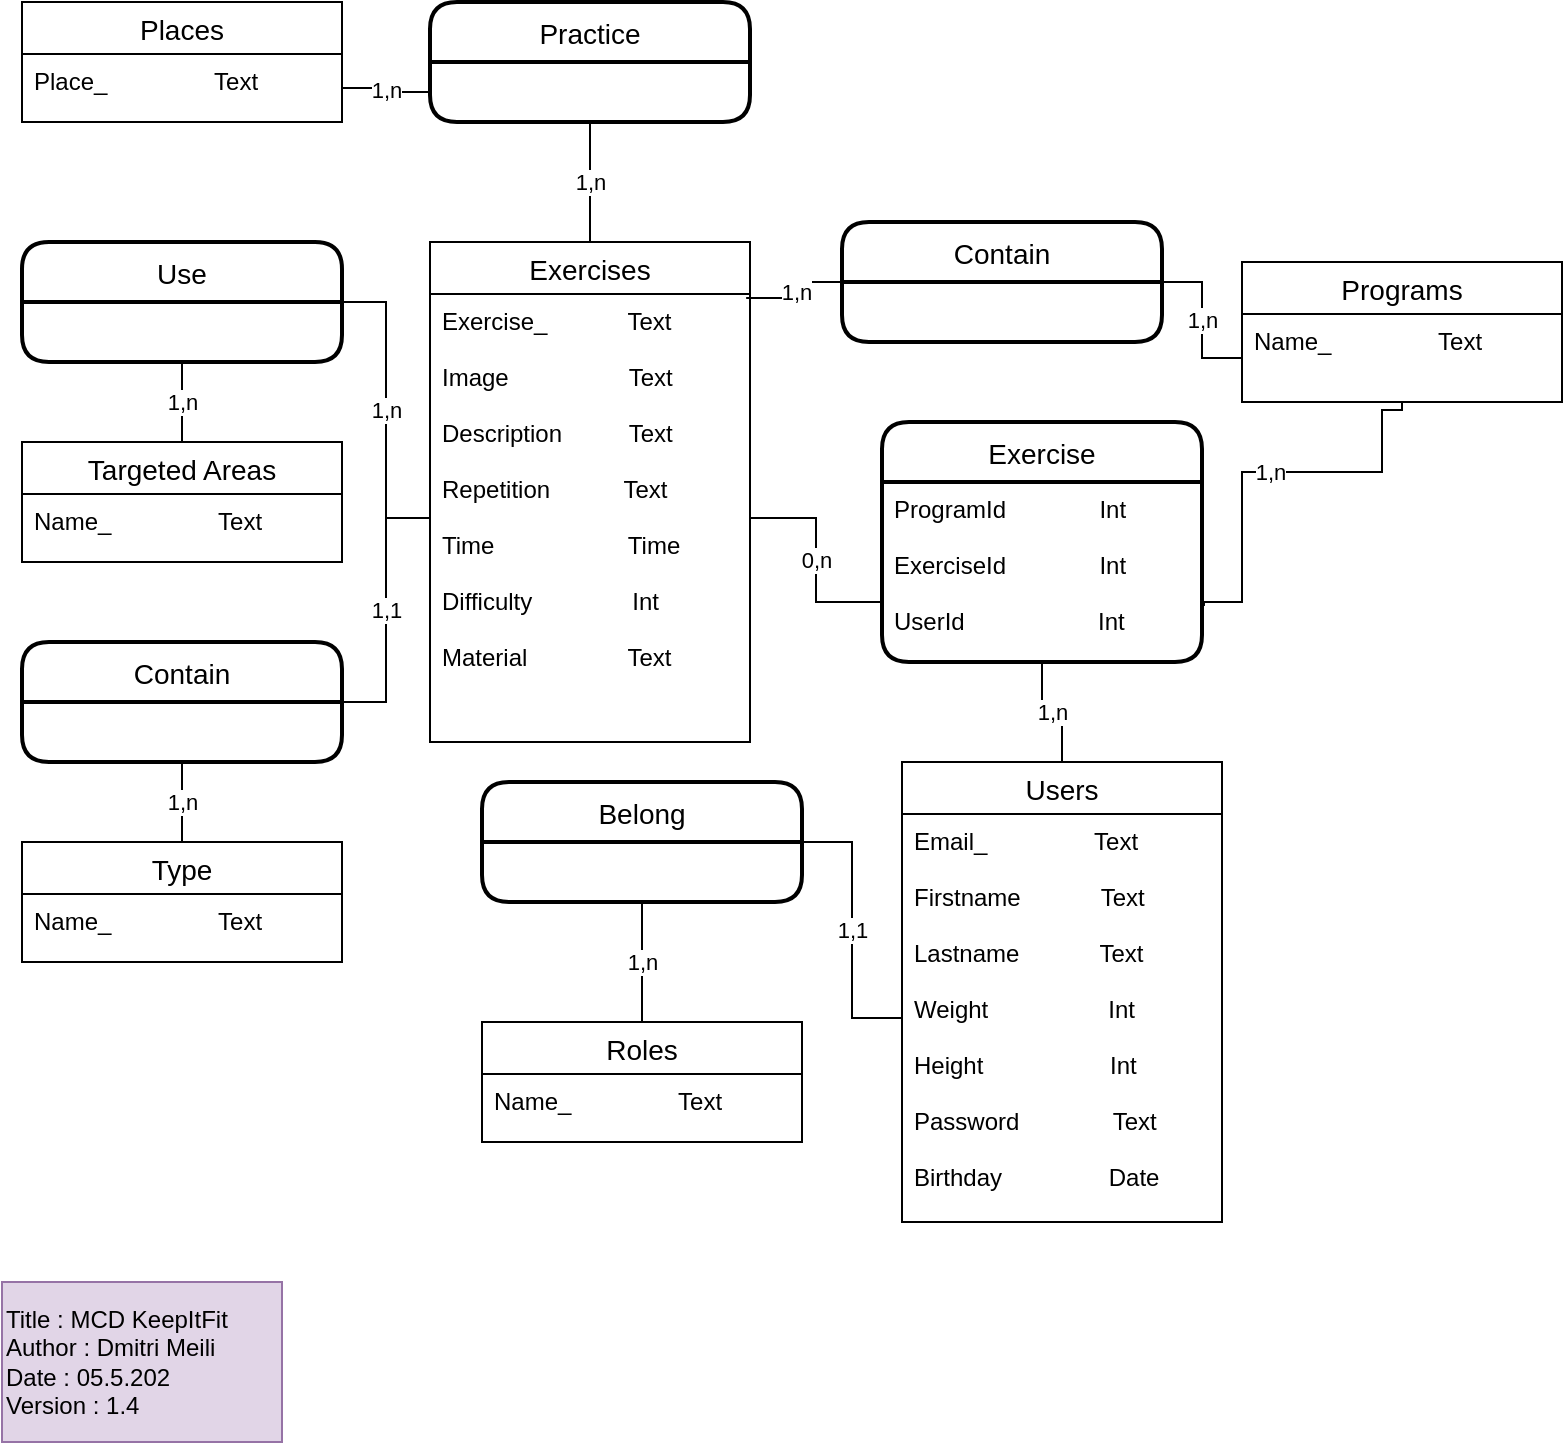<mxfile version="18.0.0" type="device"><diagram id="tRub4JKw9gHAlWl4dK4v" name="Page-1"><mxGraphModel dx="1422" dy="798" grid="1" gridSize="10" guides="1" tooltips="1" connect="1" arrows="1" fold="1" page="1" pageScale="1" pageWidth="827" pageHeight="1169" math="0" shadow="0"><root><mxCell id="0"/><mxCell id="1" parent="0"/><mxCell id="4A7Yl201nHzoSWZXf18e-16" value="1,n" style="edgeStyle=orthogonalEdgeStyle;rounded=0;orthogonalLoop=1;jettySize=auto;html=1;exitX=0.5;exitY=0;exitDx=0;exitDy=0;entryX=0.5;entryY=1;entryDx=0;entryDy=0;endArrow=none;endFill=0;" parent="1" source="4A7Yl201nHzoSWZXf18e-1" target="FkTs1gKLr_pIvV2boRRY-4" edge="1"><mxGeometry relative="1" as="geometry"><mxPoint x="560" y="390" as="targetPoint"/></mxGeometry></mxCell><mxCell id="4A7Yl201nHzoSWZXf18e-1" value="Users" style="swimlane;fontStyle=0;childLayout=stackLayout;horizontal=1;startSize=26;horizontalStack=0;resizeParent=1;resizeParentMax=0;resizeLast=0;collapsible=1;marginBottom=0;align=center;fontSize=14;" parent="1" vertex="1"><mxGeometry x="490" y="440" width="160" height="230" as="geometry"/></mxCell><mxCell id="4A7Yl201nHzoSWZXf18e-2" value="Email_                Text&#10;&#10;Firstname            Text&#10;&#10;Lastname            Text&#10;&#10;Weight                  Int&#10;&#10;Height                   Int&#10;&#10;Password              Text&#10;&#10;Birthday                Date" style="text;strokeColor=none;fillColor=none;spacingLeft=4;spacingRight=4;overflow=hidden;rotatable=0;points=[[0,0.5],[1,0.5]];portConstraint=eastwest;fontSize=12;" parent="4A7Yl201nHzoSWZXf18e-1" vertex="1"><mxGeometry y="26" width="160" height="204" as="geometry"/></mxCell><mxCell id="4A7Yl201nHzoSWZXf18e-13" value="1,1" style="edgeStyle=orthogonalEdgeStyle;rounded=0;orthogonalLoop=1;jettySize=auto;html=1;exitX=1;exitY=0.5;exitDx=0;exitDy=0;endArrow=none;endFill=0;" parent="1" source="4A7Yl201nHzoSWZXf18e-5" target="4A7Yl201nHzoSWZXf18e-2" edge="1"><mxGeometry relative="1" as="geometry"/></mxCell><mxCell id="4A7Yl201nHzoSWZXf18e-14" value="1,n" style="edgeStyle=orthogonalEdgeStyle;rounded=0;orthogonalLoop=1;jettySize=auto;html=1;exitX=0.5;exitY=1;exitDx=0;exitDy=0;entryX=0.5;entryY=0;entryDx=0;entryDy=0;endArrow=none;endFill=0;" parent="1" source="4A7Yl201nHzoSWZXf18e-5" target="4A7Yl201nHzoSWZXf18e-7" edge="1"><mxGeometry relative="1" as="geometry"/></mxCell><mxCell id="4A7Yl201nHzoSWZXf18e-5" value="Belong" style="swimlane;childLayout=stackLayout;horizontal=1;startSize=30;horizontalStack=0;rounded=1;fontSize=14;fontStyle=0;strokeWidth=2;resizeParent=0;resizeLast=1;shadow=0;dashed=0;align=center;" parent="1" vertex="1"><mxGeometry x="280" y="450" width="160" height="60" as="geometry"/></mxCell><mxCell id="4A7Yl201nHzoSWZXf18e-7" value="Roles" style="swimlane;fontStyle=0;childLayout=stackLayout;horizontal=1;startSize=26;horizontalStack=0;resizeParent=1;resizeParentMax=0;resizeLast=0;collapsible=1;marginBottom=0;align=center;fontSize=14;" parent="1" vertex="1"><mxGeometry x="280" y="570" width="160" height="60" as="geometry"/></mxCell><mxCell id="4A7Yl201nHzoSWZXf18e-8" value="Name_                Text" style="text;strokeColor=none;fillColor=none;spacingLeft=4;spacingRight=4;overflow=hidden;rotatable=0;points=[[0,0.5],[1,0.5]];portConstraint=eastwest;fontSize=12;" parent="4A7Yl201nHzoSWZXf18e-7" vertex="1"><mxGeometry y="26" width="160" height="34" as="geometry"/></mxCell><mxCell id="4A7Yl201nHzoSWZXf18e-9" value="Places" style="swimlane;fontStyle=0;childLayout=stackLayout;horizontal=1;startSize=26;horizontalStack=0;resizeParent=1;resizeParentMax=0;resizeLast=0;collapsible=1;marginBottom=0;align=center;fontSize=14;" parent="1" vertex="1"><mxGeometry x="50" y="60" width="160" height="60" as="geometry"/></mxCell><mxCell id="4A7Yl201nHzoSWZXf18e-10" value="Place_                Text" style="text;strokeColor=none;fillColor=none;spacingLeft=4;spacingRight=4;overflow=hidden;rotatable=0;points=[[0,0.5],[1,0.5]];portConstraint=eastwest;fontSize=12;" parent="4A7Yl201nHzoSWZXf18e-9" vertex="1"><mxGeometry y="26" width="160" height="34" as="geometry"/></mxCell><mxCell id="4A7Yl201nHzoSWZXf18e-20" value="1,n" style="edgeStyle=orthogonalEdgeStyle;rounded=0;orthogonalLoop=1;jettySize=auto;html=1;exitX=0.5;exitY=0;exitDx=0;exitDy=0;entryX=0.5;entryY=1;entryDx=0;entryDy=0;endArrow=none;endFill=0;" parent="1" source="4A7Yl201nHzoSWZXf18e-11" target="4A7Yl201nHzoSWZXf18e-19" edge="1"><mxGeometry relative="1" as="geometry"/></mxCell><mxCell id="4A7Yl201nHzoSWZXf18e-11" value="Exercises" style="swimlane;fontStyle=0;childLayout=stackLayout;horizontal=1;startSize=26;horizontalStack=0;resizeParent=1;resizeParentMax=0;resizeLast=0;collapsible=1;marginBottom=0;align=center;fontSize=14;" parent="1" vertex="1"><mxGeometry x="254" y="180" width="160" height="250" as="geometry"/></mxCell><mxCell id="4A7Yl201nHzoSWZXf18e-12" value="Exercise_            Text&#10;&#10;Image                  Text&#10;&#10;Description          Text&#10;&#10;Repetition           Text&#10;&#10;Time                    Time&#10;&#10;Difficulty               Int&#10;&#10;Material               Text&#10;&#10;" style="text;strokeColor=none;fillColor=none;spacingLeft=4;spacingRight=4;overflow=hidden;rotatable=0;points=[[0,0.5],[1,0.5]];portConstraint=eastwest;fontSize=12;" parent="4A7Yl201nHzoSWZXf18e-11" vertex="1"><mxGeometry y="26" width="160" height="224" as="geometry"/></mxCell><mxCell id="4A7Yl201nHzoSWZXf18e-17" value="0,n" style="edgeStyle=orthogonalEdgeStyle;rounded=0;orthogonalLoop=1;jettySize=auto;html=1;exitX=0;exitY=0.667;exitDx=0;exitDy=0;endArrow=none;endFill=0;exitPerimeter=0;" parent="1" source="FkTs1gKLr_pIvV2boRRY-4" target="4A7Yl201nHzoSWZXf18e-12" edge="1"><mxGeometry relative="1" as="geometry"><mxPoint x="480" y="360" as="sourcePoint"/></mxGeometry></mxCell><mxCell id="FkTs1gKLr_pIvV2boRRY-1" value="1,n" style="edgeStyle=orthogonalEdgeStyle;rounded=0;orthogonalLoop=1;jettySize=auto;html=1;exitX=1.006;exitY=0.689;exitDx=0;exitDy=0;endArrow=none;endFill=0;exitPerimeter=0;" edge="1" parent="1" source="FkTs1gKLr_pIvV2boRRY-4" target="4A7Yl201nHzoSWZXf18e-34"><mxGeometry relative="1" as="geometry"><mxPoint x="640" y="360" as="sourcePoint"/><Array as="points"><mxPoint x="641" y="360"/><mxPoint x="660" y="360"/><mxPoint x="660" y="295"/><mxPoint x="730" y="295"/><mxPoint x="730" y="264"/><mxPoint x="740" y="264"/></Array></mxGeometry></mxCell><mxCell id="4A7Yl201nHzoSWZXf18e-19" value="Practice" style="swimlane;childLayout=stackLayout;horizontal=1;startSize=30;horizontalStack=0;rounded=1;fontSize=14;fontStyle=0;strokeWidth=2;resizeParent=0;resizeLast=1;shadow=0;dashed=0;align=center;" parent="1" vertex="1"><mxGeometry x="254" y="60" width="160" height="60" as="geometry"/></mxCell><mxCell id="4A7Yl201nHzoSWZXf18e-25" value="1,n" style="edgeStyle=orthogonalEdgeStyle;rounded=0;orthogonalLoop=1;jettySize=auto;html=1;exitX=1;exitY=0.5;exitDx=0;exitDy=0;endArrow=none;endFill=0;" parent="1" source="4A7Yl201nHzoSWZXf18e-22" target="4A7Yl201nHzoSWZXf18e-12" edge="1"><mxGeometry relative="1" as="geometry"/></mxCell><mxCell id="4A7Yl201nHzoSWZXf18e-26" value="1,n" style="edgeStyle=orthogonalEdgeStyle;rounded=0;orthogonalLoop=1;jettySize=auto;html=1;exitX=0.5;exitY=1;exitDx=0;exitDy=0;entryX=0.5;entryY=0;entryDx=0;entryDy=0;endArrow=none;endFill=0;" parent="1" source="4A7Yl201nHzoSWZXf18e-22" target="4A7Yl201nHzoSWZXf18e-23" edge="1"><mxGeometry relative="1" as="geometry"/></mxCell><mxCell id="4A7Yl201nHzoSWZXf18e-22" value="Use" style="swimlane;childLayout=stackLayout;horizontal=1;startSize=30;horizontalStack=0;rounded=1;fontSize=14;fontStyle=0;strokeWidth=2;resizeParent=0;resizeLast=1;shadow=0;dashed=0;align=center;" parent="1" vertex="1"><mxGeometry x="50" y="180" width="160" height="60" as="geometry"/></mxCell><mxCell id="4A7Yl201nHzoSWZXf18e-23" value="Targeted Areas" style="swimlane;fontStyle=0;childLayout=stackLayout;horizontal=1;startSize=26;horizontalStack=0;resizeParent=1;resizeParentMax=0;resizeLast=0;collapsible=1;marginBottom=0;align=center;fontSize=14;" parent="1" vertex="1"><mxGeometry x="50" y="280" width="160" height="60" as="geometry"/></mxCell><mxCell id="4A7Yl201nHzoSWZXf18e-24" value="Name_                Text" style="text;strokeColor=none;fillColor=none;spacingLeft=4;spacingRight=4;overflow=hidden;rotatable=0;points=[[0,0.5],[1,0.5]];portConstraint=eastwest;fontSize=12;" parent="4A7Yl201nHzoSWZXf18e-23" vertex="1"><mxGeometry y="26" width="160" height="34" as="geometry"/></mxCell><mxCell id="4A7Yl201nHzoSWZXf18e-30" value="1,1" style="edgeStyle=orthogonalEdgeStyle;rounded=0;orthogonalLoop=1;jettySize=auto;html=1;exitX=1;exitY=0.5;exitDx=0;exitDy=0;endArrow=none;endFill=0;" parent="1" source="4A7Yl201nHzoSWZXf18e-27" target="4A7Yl201nHzoSWZXf18e-12" edge="1"><mxGeometry relative="1" as="geometry"/></mxCell><mxCell id="4A7Yl201nHzoSWZXf18e-27" value="Contain" style="swimlane;childLayout=stackLayout;horizontal=1;startSize=30;horizontalStack=0;rounded=1;fontSize=14;fontStyle=0;strokeWidth=2;resizeParent=0;resizeLast=1;shadow=0;dashed=0;align=center;" parent="1" vertex="1"><mxGeometry x="50" y="380" width="160" height="60" as="geometry"/></mxCell><mxCell id="4A7Yl201nHzoSWZXf18e-31" value="1,n" style="edgeStyle=orthogonalEdgeStyle;rounded=0;orthogonalLoop=1;jettySize=auto;html=1;exitX=0.5;exitY=0;exitDx=0;exitDy=0;entryX=0.5;entryY=1;entryDx=0;entryDy=0;endArrow=none;endFill=0;" parent="1" source="4A7Yl201nHzoSWZXf18e-28" target="4A7Yl201nHzoSWZXf18e-27" edge="1"><mxGeometry relative="1" as="geometry"/></mxCell><mxCell id="4A7Yl201nHzoSWZXf18e-28" value="Type" style="swimlane;fontStyle=0;childLayout=stackLayout;horizontal=1;startSize=26;horizontalStack=0;resizeParent=1;resizeParentMax=0;resizeLast=0;collapsible=1;marginBottom=0;align=center;fontSize=14;" parent="1" vertex="1"><mxGeometry x="50" y="480" width="160" height="60" as="geometry"/></mxCell><mxCell id="4A7Yl201nHzoSWZXf18e-29" value="Name_                Text" style="text;strokeColor=none;fillColor=none;spacingLeft=4;spacingRight=4;overflow=hidden;rotatable=0;points=[[0,0.5],[1,0.5]];portConstraint=eastwest;fontSize=12;" parent="4A7Yl201nHzoSWZXf18e-28" vertex="1"><mxGeometry y="26" width="160" height="34" as="geometry"/></mxCell><mxCell id="4A7Yl201nHzoSWZXf18e-32" value="Title : MCD KeepItFit&lt;br&gt;Author : Dmitri Meili&lt;br&gt;Date : 05.5.202&lt;br&gt;Version : 1.4" style="rounded=0;whiteSpace=wrap;html=1;fillColor=#e1d5e7;strokeColor=#9673a6;align=left;" parent="1" vertex="1"><mxGeometry x="40" y="700" width="140" height="80" as="geometry"/></mxCell><mxCell id="4A7Yl201nHzoSWZXf18e-33" value="Programs" style="swimlane;fontStyle=0;childLayout=stackLayout;horizontal=1;startSize=26;horizontalStack=0;resizeParent=1;resizeParentMax=0;resizeLast=0;collapsible=1;marginBottom=0;align=center;fontSize=14;" parent="1" vertex="1"><mxGeometry x="660" y="190" width="160" height="70" as="geometry"/></mxCell><mxCell id="4A7Yl201nHzoSWZXf18e-34" value="Name_                Text" style="text;strokeColor=none;fillColor=none;spacingLeft=4;spacingRight=4;overflow=hidden;rotatable=0;points=[[0,0.5],[1,0.5]];portConstraint=eastwest;fontSize=12;" parent="4A7Yl201nHzoSWZXf18e-33" vertex="1"><mxGeometry y="26" width="160" height="44" as="geometry"/></mxCell><mxCell id="4A7Yl201nHzoSWZXf18e-35" value="1,n" style="edgeStyle=orthogonalEdgeStyle;rounded=0;orthogonalLoop=1;jettySize=auto;html=1;exitX=1;exitY=0.5;exitDx=0;exitDy=0;entryX=0;entryY=0.75;entryDx=0;entryDy=0;endArrow=none;endFill=0;" parent="1" source="4A7Yl201nHzoSWZXf18e-10" target="4A7Yl201nHzoSWZXf18e-19" edge="1"><mxGeometry relative="1" as="geometry"/></mxCell><mxCell id="4A7Yl201nHzoSWZXf18e-40" value="1,n" style="edgeStyle=orthogonalEdgeStyle;rounded=0;orthogonalLoop=1;jettySize=auto;html=1;exitX=0;exitY=0.5;exitDx=0;exitDy=0;entryX=0.988;entryY=0.009;entryDx=0;entryDy=0;entryPerimeter=0;endArrow=none;endFill=0;" parent="1" source="4A7Yl201nHzoSWZXf18e-39" target="4A7Yl201nHzoSWZXf18e-12" edge="1"><mxGeometry relative="1" as="geometry"/></mxCell><mxCell id="4A7Yl201nHzoSWZXf18e-41" value="1,n" style="edgeStyle=orthogonalEdgeStyle;rounded=0;orthogonalLoop=1;jettySize=auto;html=1;exitX=1;exitY=0.5;exitDx=0;exitDy=0;entryX=0;entryY=0.5;entryDx=0;entryDy=0;endArrow=none;endFill=0;" parent="1" source="4A7Yl201nHzoSWZXf18e-39" target="4A7Yl201nHzoSWZXf18e-34" edge="1"><mxGeometry relative="1" as="geometry"/></mxCell><mxCell id="4A7Yl201nHzoSWZXf18e-39" value="Contain" style="swimlane;childLayout=stackLayout;horizontal=1;startSize=30;horizontalStack=0;rounded=1;fontSize=14;fontStyle=0;strokeWidth=2;resizeParent=0;resizeLast=1;shadow=0;dashed=0;align=center;" parent="1" vertex="1"><mxGeometry x="460" y="170" width="160" height="60" as="geometry"/></mxCell><mxCell id="FkTs1gKLr_pIvV2boRRY-3" value="Exercise" style="swimlane;childLayout=stackLayout;horizontal=1;startSize=30;horizontalStack=0;rounded=1;fontSize=14;fontStyle=0;strokeWidth=2;resizeParent=0;resizeLast=1;shadow=0;dashed=0;align=center;" vertex="1" parent="1"><mxGeometry x="480" y="270" width="160" height="120" as="geometry"/></mxCell><mxCell id="FkTs1gKLr_pIvV2boRRY-4" value="ProgramId              Int&#10;&#10;ExerciseId              Int&#10;&#10;UserId                    Int&#10;" style="align=left;strokeColor=none;fillColor=none;spacingLeft=4;fontSize=12;verticalAlign=top;resizable=0;rotatable=0;part=1;" vertex="1" parent="FkTs1gKLr_pIvV2boRRY-3"><mxGeometry y="30" width="160" height="90" as="geometry"/></mxCell></root></mxGraphModel></diagram></mxfile>